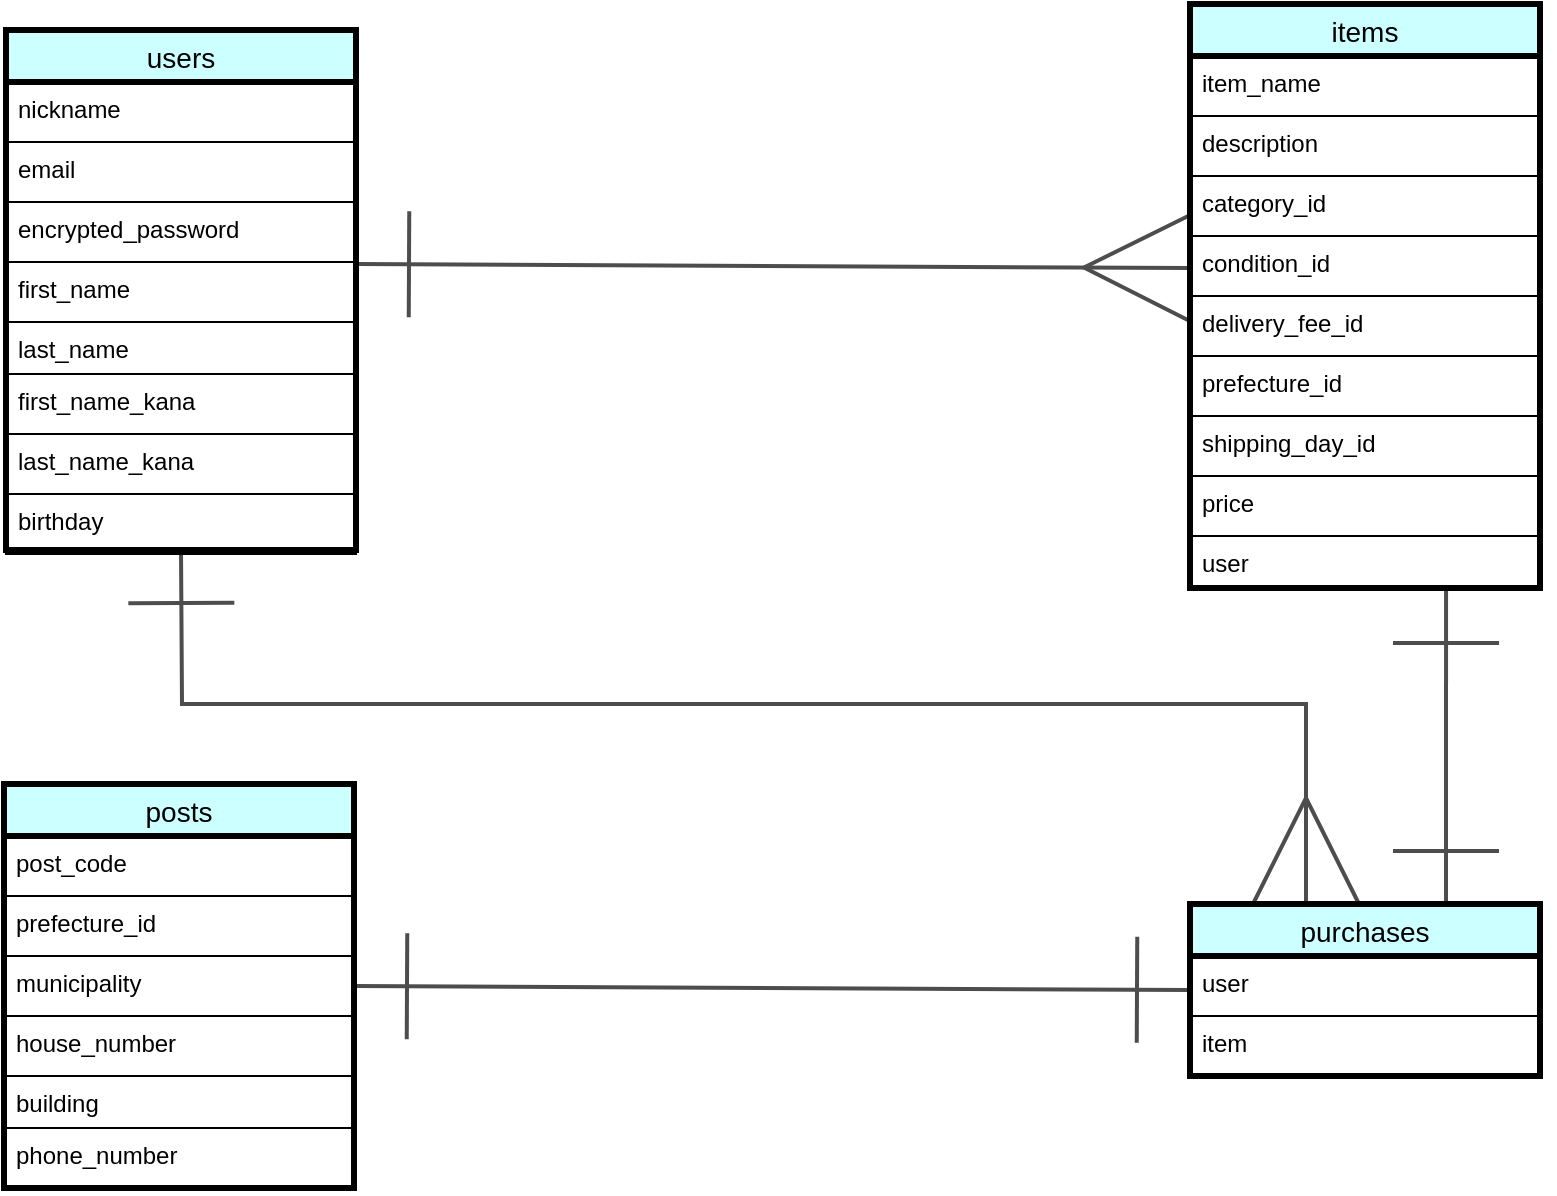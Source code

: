 <mxfile>
    <diagram id="tIhkFi5hQXkA4RfMiTf7" name="ページ1">
        <mxGraphModel dx="1167" dy="1119" grid="1" gridSize="10" guides="1" tooltips="1" connect="1" arrows="1" fold="1" page="1" pageScale="1" pageWidth="1169" pageHeight="827" math="0" shadow="0">
            <root>
                <mxCell id="0"/>
                <mxCell id="1" parent="0"/>
                <mxCell id="133" style="edgeStyle=none;html=1;exitX=1;exitY=0.5;exitDx=0;exitDy=0;endArrow=ERmany;endFill=0;startSize=50;endSize=50;startArrow=ERone;startFill=0;strokeWidth=2;strokeColor=#4D4D4D;entryX=0;entryY=0.5;entryDx=0;entryDy=0;" edge="1" parent="1">
                    <mxGeometry relative="1" as="geometry">
                        <mxPoint x="793" y="222" as="targetPoint"/>
                        <mxPoint x="376" y="220" as="sourcePoint"/>
                    </mxGeometry>
                </mxCell>
                <mxCell id="136" style="edgeStyle=none;html=1;startArrow=ERone;startFill=0;endArrow=ERone;endFill=0;startSize=50;endSize=50;strokeColor=#4D4D4D;strokeWidth=2;entryX=0.503;entryY=1.038;entryDx=0;entryDy=0;entryPerimeter=0;" edge="1" parent="1">
                    <mxGeometry relative="1" as="geometry">
                        <mxPoint x="921.025" y="382.988" as="targetPoint"/>
                        <mxPoint x="921" y="540" as="sourcePoint"/>
                    </mxGeometry>
                </mxCell>
                <mxCell id="138" style="edgeStyle=none;html=1;startArrow=ERone;startFill=0;endArrow=ERmany;endFill=0;startSize=50;endSize=50;strokeColor=#4D4D4D;strokeWidth=2;exitX=0.5;exitY=1;exitDx=0;exitDy=0;rounded=0;" edge="1" parent="1" source="43">
                    <mxGeometry relative="1" as="geometry">
                        <mxPoint x="851" y="540" as="targetPoint"/>
                        <mxPoint x="358.05" y="382.99" as="sourcePoint"/>
                        <Array as="points">
                            <mxPoint x="289" y="440"/>
                            <mxPoint x="851" y="440"/>
                        </Array>
                    </mxGeometry>
                </mxCell>
                <mxCell id="139" style="edgeStyle=none;rounded=0;html=1;startArrow=ERone;startFill=0;endArrow=ERone;endFill=0;startSize=50;endSize=50;strokeColor=#4D4D4D;strokeWidth=2;entryX=0;entryY=0.5;entryDx=0;entryDy=0;exitX=1;exitY=0.5;exitDx=0;exitDy=0;" edge="1" parent="1" source="106" target="117">
                    <mxGeometry relative="1" as="geometry">
                        <mxPoint x="370" y="593" as="sourcePoint"/>
                        <mxPoint x="780" y="620" as="targetPoint"/>
                        <Array as="points"/>
                    </mxGeometry>
                </mxCell>
                <mxCell id="140" value="" style="group" vertex="1" connectable="0" parent="1">
                    <mxGeometry x="201" y="103" width="175" height="322" as="geometry"/>
                </mxCell>
                <mxCell id="44" value="nickname" style="text;strokeColor=default;fillColor=default;spacingLeft=4;spacingRight=4;overflow=hidden;rotatable=0;points=[[0,0.5],[1,0.5]];portConstraint=eastwest;fontSize=12;container=0;" vertex="1" parent="140">
                    <mxGeometry y="26" width="175" height="30" as="geometry"/>
                </mxCell>
                <mxCell id="45" value="email" style="text;strokeColor=default;fillColor=default;spacingLeft=4;spacingRight=4;overflow=hidden;rotatable=0;points=[[0,0.5],[1,0.5]];portConstraint=eastwest;fontSize=12;container=0;" vertex="1" parent="140">
                    <mxGeometry y="56" width="175" height="30" as="geometry"/>
                </mxCell>
                <mxCell id="46" value="encrypted_password" style="text;strokeColor=default;fillColor=default;spacingLeft=4;spacingRight=4;overflow=hidden;rotatable=0;points=[[0,0.5],[1,0.5]];portConstraint=eastwest;fontSize=12;container=0;" vertex="1" parent="140">
                    <mxGeometry y="86" width="175" height="30" as="geometry"/>
                </mxCell>
                <mxCell id="64" value="first_name" style="text;strokeColor=default;fillColor=default;spacingLeft=4;spacingRight=4;overflow=hidden;rotatable=0;points=[[0,0.5],[1,0.5]];portConstraint=eastwest;fontSize=12;container=0;" vertex="1" parent="140">
                    <mxGeometry y="116" width="175" height="30" as="geometry"/>
                </mxCell>
                <mxCell id="66" value="last_name" style="text;strokeColor=default;fillColor=default;spacingLeft=4;spacingRight=4;overflow=hidden;rotatable=0;points=[[0,0.5],[1,0.5]];portConstraint=eastwest;fontSize=12;container=0;" vertex="1" parent="140">
                    <mxGeometry y="146" width="175" height="26" as="geometry"/>
                </mxCell>
                <mxCell id="65" value="first_name_kana" style="text;strokeColor=default;fillColor=default;spacingLeft=4;spacingRight=4;overflow=hidden;rotatable=0;points=[[0,0.5],[1,0.5]];portConstraint=eastwest;fontSize=12;container=0;" vertex="1" parent="140">
                    <mxGeometry y="172" width="175" height="30" as="geometry"/>
                </mxCell>
                <mxCell id="67" value="last_name_kana" style="text;strokeColor=default;fillColor=default;spacingLeft=4;spacingRight=4;overflow=hidden;rotatable=0;points=[[0,0.5],[1,0.5]];portConstraint=eastwest;fontSize=12;container=0;" vertex="1" parent="140">
                    <mxGeometry y="202" width="175" height="30" as="geometry"/>
                </mxCell>
                <mxCell id="68" value="birthday" style="text;strokeColor=default;fillColor=default;spacingLeft=4;spacingRight=4;overflow=hidden;rotatable=0;points=[[0,0.5],[1,0.5]];portConstraint=eastwest;fontSize=12;container=0;" vertex="1" parent="140">
                    <mxGeometry y="232" width="175" height="30" as="geometry"/>
                </mxCell>
                <mxCell id="43" value="users" style="swimlane;fontStyle=0;childLayout=stackLayout;horizontal=1;startSize=26;horizontalStack=0;resizeParent=1;resizeParentMax=0;resizeLast=0;collapsible=1;marginBottom=0;align=center;fontSize=14;strokeWidth=3;fillColor=#CCFFFF;container=0;" vertex="1" parent="140">
                    <mxGeometry width="175" height="260" as="geometry"/>
                </mxCell>
                <mxCell id="142" value="" style="group" vertex="1" connectable="0" parent="1">
                    <mxGeometry x="793" y="540" width="175" height="86" as="geometry"/>
                </mxCell>
                <mxCell id="118" value="user" style="text;strokeColor=default;fillColor=default;spacingLeft=4;spacingRight=4;overflow=hidden;rotatable=0;points=[[0,0.5],[1,0.5]];portConstraint=eastwest;fontSize=12;container=0;" vertex="1" parent="142">
                    <mxGeometry y="26" width="175" height="30" as="geometry"/>
                </mxCell>
                <mxCell id="119" value="item" style="text;strokeColor=default;fillColor=default;spacingLeft=4;spacingRight=4;overflow=hidden;rotatable=0;points=[[0,0.5],[1,0.5]];portConstraint=eastwest;fontSize=12;container=0;" vertex="1" parent="142">
                    <mxGeometry y="56" width="175" height="30" as="geometry"/>
                </mxCell>
                <mxCell id="117" value="purchases" style="swimlane;fontStyle=0;childLayout=stackLayout;horizontal=1;startSize=26;horizontalStack=0;resizeParent=1;resizeParentMax=0;resizeLast=0;collapsible=1;marginBottom=0;align=center;fontSize=14;strokeWidth=3;fillColor=#CCFFFF;container=0;" vertex="1" parent="142">
                    <mxGeometry width="175" height="86" as="geometry"/>
                </mxCell>
                <mxCell id="143" value="" style="group" vertex="1" connectable="0" parent="1">
                    <mxGeometry x="200" y="480" width="175" height="202" as="geometry"/>
                </mxCell>
                <mxCell id="107" value="post_code" style="text;strokeColor=default;fillColor=default;spacingLeft=4;spacingRight=4;overflow=hidden;rotatable=0;points=[[0,0.5],[1,0.5]];portConstraint=eastwest;fontSize=12;container=0;" vertex="1" parent="143">
                    <mxGeometry y="26" width="175" height="30" as="geometry"/>
                </mxCell>
                <mxCell id="108" value="prefecture_id" style="text;strokeColor=default;fillColor=default;spacingLeft=4;spacingRight=4;overflow=hidden;rotatable=0;points=[[0,0.5],[1,0.5]];portConstraint=eastwest;fontSize=12;container=0;" vertex="1" parent="143">
                    <mxGeometry y="56" width="175" height="30" as="geometry"/>
                </mxCell>
                <mxCell id="109" value="municipality" style="text;strokeColor=default;fillColor=default;spacingLeft=4;spacingRight=4;overflow=hidden;rotatable=0;points=[[0,0.5],[1,0.5]];portConstraint=eastwest;fontSize=12;container=0;" vertex="1" parent="143">
                    <mxGeometry y="86" width="175" height="30" as="geometry"/>
                </mxCell>
                <mxCell id="110" value="house_number" style="text;strokeColor=default;fillColor=default;spacingLeft=4;spacingRight=4;overflow=hidden;rotatable=0;points=[[0,0.5],[1,0.5]];portConstraint=eastwest;fontSize=12;container=0;" vertex="1" parent="143">
                    <mxGeometry y="116" width="175" height="30" as="geometry"/>
                </mxCell>
                <mxCell id="111" value="building" style="text;strokeColor=default;fillColor=default;spacingLeft=4;spacingRight=4;overflow=hidden;rotatable=0;points=[[0,0.5],[1,0.5]];portConstraint=eastwest;fontSize=12;container=0;" vertex="1" parent="143">
                    <mxGeometry y="146" width="175" height="26" as="geometry"/>
                </mxCell>
                <mxCell id="112" value="phone_number" style="text;strokeColor=default;fillColor=default;spacingLeft=4;spacingRight=4;overflow=hidden;rotatable=0;points=[[0,0.5],[1,0.5]];portConstraint=eastwest;fontSize=12;container=0;" vertex="1" parent="143">
                    <mxGeometry y="172" width="175" height="30" as="geometry"/>
                </mxCell>
                <mxCell id="106" value="posts" style="swimlane;fontStyle=0;childLayout=stackLayout;horizontal=1;startSize=26;horizontalStack=0;resizeParent=1;resizeParentMax=0;resizeLast=0;collapsible=1;marginBottom=0;align=center;fontSize=14;strokeWidth=3;fillColor=#CCFFFF;container=0;" vertex="1" parent="143">
                    <mxGeometry width="175" height="202" as="geometry"/>
                </mxCell>
                <mxCell id="153" value="" style="group" vertex="1" connectable="0" parent="1">
                    <mxGeometry x="793" y="90" width="175" height="292" as="geometry"/>
                </mxCell>
                <mxCell id="75" value="item_name" style="text;strokeColor=default;fillColor=default;spacingLeft=4;spacingRight=4;overflow=hidden;rotatable=0;points=[[0,0.5],[1,0.5]];portConstraint=eastwest;fontSize=12;container=0;" vertex="1" parent="153">
                    <mxGeometry y="26" width="175" height="30" as="geometry"/>
                </mxCell>
                <mxCell id="76" value="description" style="text;strokeColor=default;fillColor=default;spacingLeft=4;spacingRight=4;overflow=hidden;rotatable=0;points=[[0,0.5],[1,0.5]];portConstraint=eastwest;fontSize=12;container=0;" vertex="1" parent="153">
                    <mxGeometry y="56" width="175" height="30" as="geometry"/>
                </mxCell>
                <mxCell id="77" value="category_id" style="text;strokeColor=default;fillColor=default;spacingLeft=4;spacingRight=4;overflow=hidden;rotatable=0;points=[[0,0.5],[1,0.5]];portConstraint=eastwest;fontSize=12;container=0;" vertex="1" parent="153">
                    <mxGeometry y="86" width="175" height="30" as="geometry"/>
                </mxCell>
                <mxCell id="79" value="condition_id" style="text;strokeColor=default;fillColor=default;spacingLeft=4;spacingRight=4;overflow=hidden;rotatable=0;points=[[0,0.5],[1,0.5]];portConstraint=eastwest;fontSize=12;container=0;" vertex="1" parent="153">
                    <mxGeometry y="116" width="175" height="30" as="geometry"/>
                </mxCell>
                <mxCell id="80" value="delivery_fee_id" style="text;strokeColor=default;fillColor=default;spacingLeft=4;spacingRight=4;overflow=hidden;rotatable=0;points=[[0,0.5],[1,0.5]];portConstraint=eastwest;fontSize=12;container=0;" vertex="1" parent="153">
                    <mxGeometry y="146" width="175" height="30" as="geometry"/>
                </mxCell>
                <mxCell id="81" value="prefecture_id" style="text;strokeColor=default;fillColor=default;spacingLeft=4;spacingRight=4;overflow=hidden;rotatable=0;points=[[0,0.5],[1,0.5]];portConstraint=eastwest;fontSize=12;container=0;" vertex="1" parent="153">
                    <mxGeometry y="176" width="175" height="30" as="geometry"/>
                </mxCell>
                <mxCell id="82" value="shipping_day_id" style="text;strokeColor=default;fillColor=default;spacingLeft=4;spacingRight=4;overflow=hidden;rotatable=0;points=[[0,0.5],[1,0.5]];portConstraint=eastwest;fontSize=12;container=0;" vertex="1" parent="153">
                    <mxGeometry y="206" width="175" height="30" as="geometry"/>
                </mxCell>
                <mxCell id="83" value="price" style="text;strokeColor=default;fillColor=default;spacingLeft=4;spacingRight=4;overflow=hidden;rotatable=0;points=[[0,0.5],[1,0.5]];portConstraint=eastwest;fontSize=12;container=0;" vertex="1" parent="153">
                    <mxGeometry y="236" width="175" height="30" as="geometry"/>
                </mxCell>
                <mxCell id="78" value="user" style="text;strokeColor=default;fillColor=default;spacingLeft=4;spacingRight=4;overflow=hidden;rotatable=0;points=[[0,0.5],[1,0.5]];portConstraint=eastwest;fontSize=12;container=0;" vertex="1" parent="153">
                    <mxGeometry y="266" width="175" height="26" as="geometry"/>
                </mxCell>
                <mxCell id="73" value="items" style="swimlane;fontStyle=0;childLayout=stackLayout;horizontal=1;startSize=26;horizontalStack=0;resizeParent=1;resizeParentMax=0;resizeLast=0;collapsible=1;marginBottom=0;align=center;fontSize=14;strokeWidth=3;fillColor=#CCFFFF;container=0;" vertex="1" parent="153">
                    <mxGeometry width="175" height="292" as="geometry"/>
                </mxCell>
            </root>
        </mxGraphModel>
    </diagram>
</mxfile>